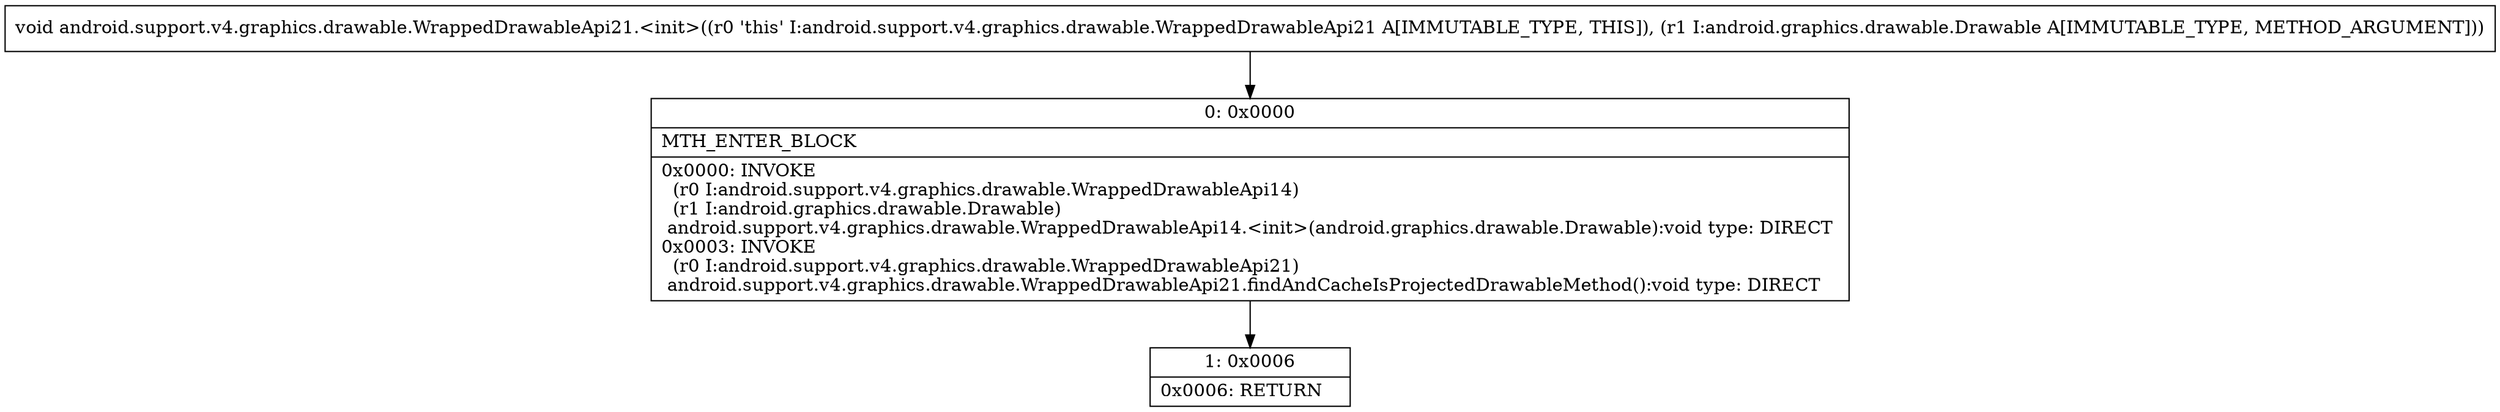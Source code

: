 digraph "CFG forandroid.support.v4.graphics.drawable.WrappedDrawableApi21.\<init\>(Landroid\/graphics\/drawable\/Drawable;)V" {
Node_0 [shape=record,label="{0\:\ 0x0000|MTH_ENTER_BLOCK\l|0x0000: INVOKE  \l  (r0 I:android.support.v4.graphics.drawable.WrappedDrawableApi14)\l  (r1 I:android.graphics.drawable.Drawable)\l android.support.v4.graphics.drawable.WrappedDrawableApi14.\<init\>(android.graphics.drawable.Drawable):void type: DIRECT \l0x0003: INVOKE  \l  (r0 I:android.support.v4.graphics.drawable.WrappedDrawableApi21)\l android.support.v4.graphics.drawable.WrappedDrawableApi21.findAndCacheIsProjectedDrawableMethod():void type: DIRECT \l}"];
Node_1 [shape=record,label="{1\:\ 0x0006|0x0006: RETURN   \l}"];
MethodNode[shape=record,label="{void android.support.v4.graphics.drawable.WrappedDrawableApi21.\<init\>((r0 'this' I:android.support.v4.graphics.drawable.WrappedDrawableApi21 A[IMMUTABLE_TYPE, THIS]), (r1 I:android.graphics.drawable.Drawable A[IMMUTABLE_TYPE, METHOD_ARGUMENT])) }"];
MethodNode -> Node_0;
Node_0 -> Node_1;
}

